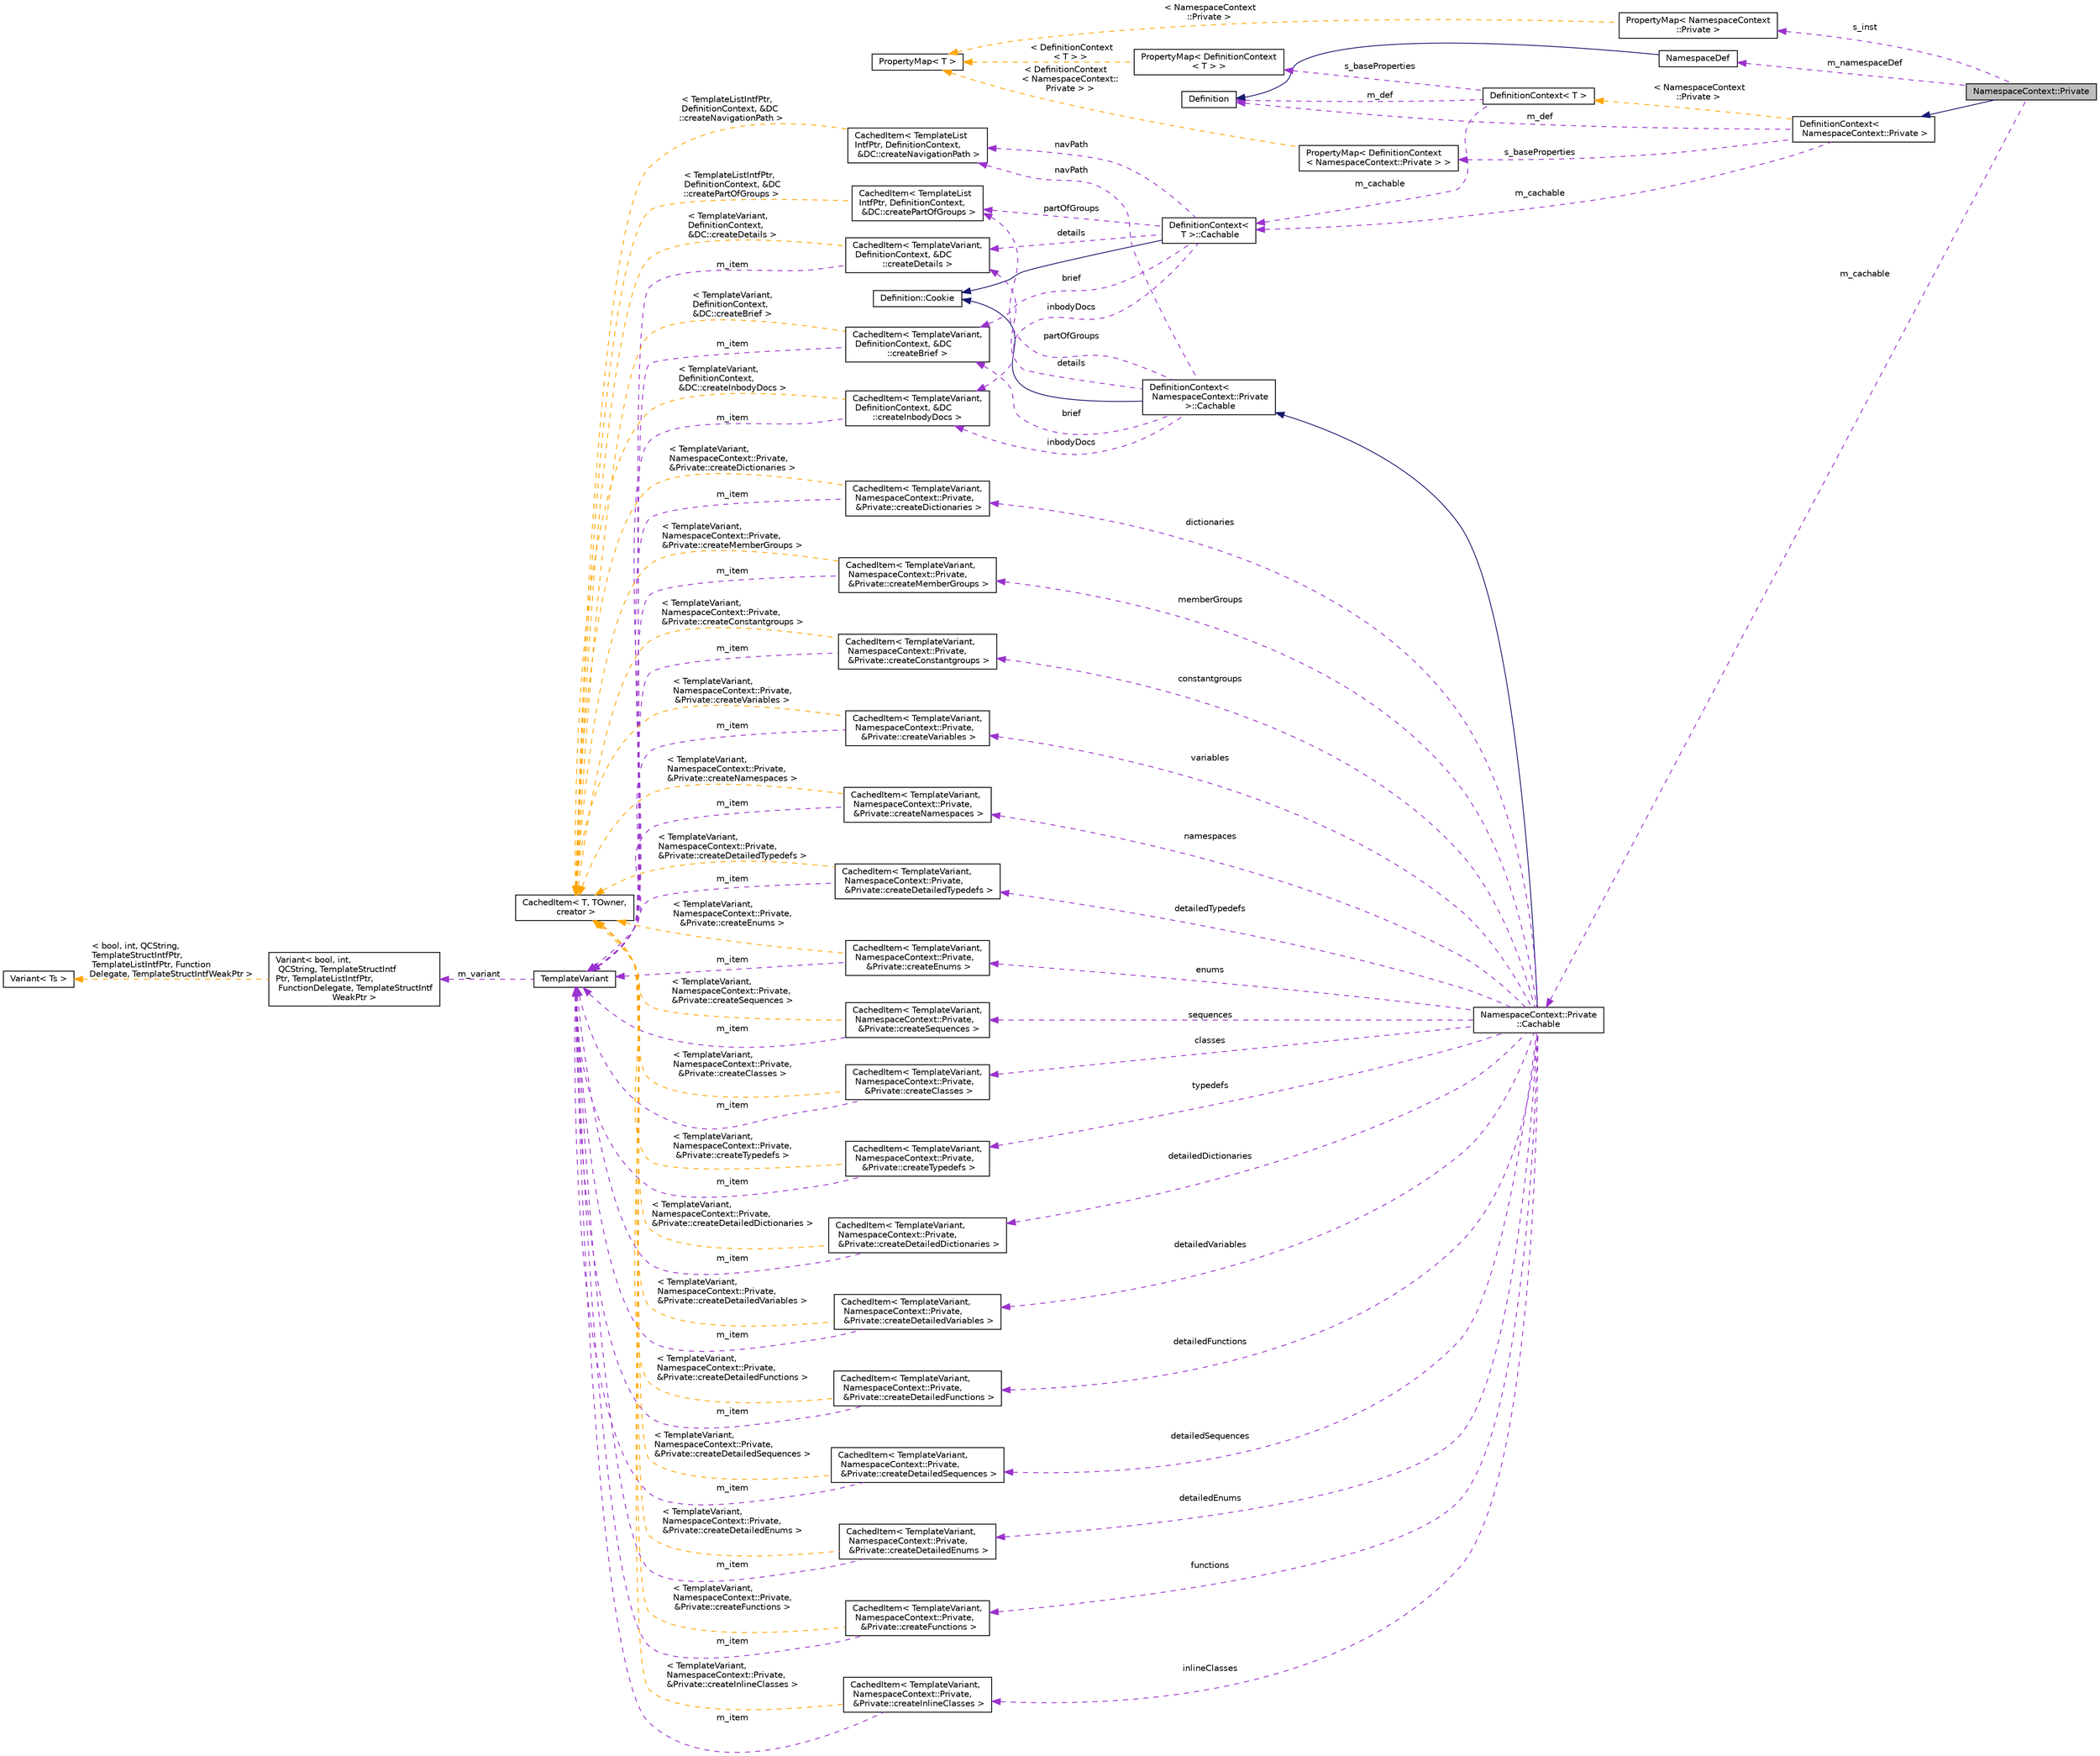 digraph "NamespaceContext::Private"
{
 // INTERACTIVE_SVG=YES
 // LATEX_PDF_SIZE
  edge [fontname="Helvetica",fontsize="10",labelfontname="Helvetica",labelfontsize="10"];
  node [fontname="Helvetica",fontsize="10",shape=record];
  rankdir="LR";
  Node1 [label="NamespaceContext::Private",height=0.2,width=0.4,color="black", fillcolor="grey75", style="filled", fontcolor="black",tooltip=" "];
  Node2 -> Node1 [dir="back",color="midnightblue",fontsize="10",style="solid",fontname="Helvetica"];
  Node2 [label="DefinitionContext\<\l NamespaceContext::Private \>",height=0.2,width=0.4,color="black", fillcolor="white", style="filled",URL="$d6/d49/class_definition_context.html",tooltip=" "];
  Node3 -> Node2 [dir="back",color="darkorchid3",fontsize="10",style="dashed",label=" s_baseProperties" ,fontname="Helvetica"];
  Node3 [label="PropertyMap\< DefinitionContext\l\< NamespaceContext::Private \> \>",height=0.2,width=0.4,color="black", fillcolor="white", style="filled",URL="$d5/dbf/class_property_map.html",tooltip=" "];
  Node4 -> Node3 [dir="back",color="orange",fontsize="10",style="dashed",label=" \< DefinitionContext\l\< NamespaceContext::\lPrivate \> \>" ,fontname="Helvetica"];
  Node4 [label="PropertyMap\< T \>",height=0.2,width=0.4,color="black", fillcolor="white", style="filled",URL="$d5/dbf/class_property_map.html",tooltip="Class representing a mapping of properties and the corresponding getter function."];
  Node5 -> Node2 [dir="back",color="darkorchid3",fontsize="10",style="dashed",label=" m_def" ,fontname="Helvetica"];
  Node5 [label="Definition",height=0.2,width=0.4,color="black", fillcolor="white", style="filled",URL="$d5/dcc/class_definition.html",tooltip="The common base class of all entity definitions found in the sources."];
  Node6 -> Node2 [dir="back",color="darkorchid3",fontsize="10",style="dashed",label=" m_cachable" ,fontname="Helvetica"];
  Node6 [label="DefinitionContext\<\l T \>::Cachable",height=0.2,width=0.4,color="black", fillcolor="white", style="filled",URL="$d9/d7b/struct_definition_context_1_1_cachable.html",tooltip=" "];
  Node7 -> Node6 [dir="back",color="midnightblue",fontsize="10",style="solid",fontname="Helvetica"];
  Node7 [label="Definition::Cookie",height=0.2,width=0.4,color="black", fillcolor="white", style="filled",URL="$d1/d2f/struct_definition_1_1_cookie.html",tooltip=" "];
  Node8 -> Node6 [dir="back",color="darkorchid3",fontsize="10",style="dashed",label=" details" ,fontname="Helvetica"];
  Node8 [label="CachedItem\< TemplateVariant,\l DefinitionContext, &DC\l::createDetails \>",height=0.2,width=0.4,color="black", fillcolor="white", style="filled",URL="$d7/dc1/class_cached_item.html",tooltip=" "];
  Node9 -> Node8 [dir="back",color="darkorchid3",fontsize="10",style="dashed",label=" m_item" ,fontname="Helvetica"];
  Node9 [label="TemplateVariant",height=0.2,width=0.4,color="black", fillcolor="white", style="filled",URL="$d1/dba/class_template_variant.html",tooltip="Variant type which can hold one value of a fixed set of types."];
  Node10 -> Node9 [dir="back",color="darkorchid3",fontsize="10",style="dashed",label=" m_variant" ,fontname="Helvetica"];
  Node10 [label="Variant\< bool, int,\l QCString, TemplateStructIntf\lPtr, TemplateListIntfPtr,\l FunctionDelegate, TemplateStructIntf\lWeakPtr \>",height=0.2,width=0.4,color="black", fillcolor="white", style="filled",URL="$de/d1e/struct_variant.html",tooltip=" "];
  Node11 -> Node10 [dir="back",color="orange",fontsize="10",style="dashed",label=" \< bool, int, QCString,\l TemplateStructIntfPtr,\l TemplateListIntfPtr, Function\lDelegate, TemplateStructIntfWeakPtr \>" ,fontname="Helvetica"];
  Node11 [label="Variant\< Ts \>",height=0.2,width=0.4,color="black", fillcolor="white", style="filled",URL="$de/d1e/struct_variant.html",tooltip="Implementation of a variant container (similar to C++17's std::variant)."];
  Node12 -> Node8 [dir="back",color="orange",fontsize="10",style="dashed",label=" \< TemplateVariant,\l DefinitionContext,\l &DC::createDetails \>" ,fontname="Helvetica"];
  Node12 [label="CachedItem\< T, TOwner,\l creator \>",height=0.2,width=0.4,color="black", fillcolor="white", style="filled",URL="$d7/dc1/class_cached_item.html",tooltip="Wrapper for data that needs to be cached."];
  Node13 -> Node6 [dir="back",color="darkorchid3",fontsize="10",style="dashed",label=" brief" ,fontname="Helvetica"];
  Node13 [label="CachedItem\< TemplateVariant,\l DefinitionContext, &DC\l::createBrief \>",height=0.2,width=0.4,color="black", fillcolor="white", style="filled",URL="$d7/dc1/class_cached_item.html",tooltip=" "];
  Node9 -> Node13 [dir="back",color="darkorchid3",fontsize="10",style="dashed",label=" m_item" ,fontname="Helvetica"];
  Node12 -> Node13 [dir="back",color="orange",fontsize="10",style="dashed",label=" \< TemplateVariant,\l DefinitionContext,\l &DC::createBrief \>" ,fontname="Helvetica"];
  Node14 -> Node6 [dir="back",color="darkorchid3",fontsize="10",style="dashed",label=" navPath" ,fontname="Helvetica"];
  Node14 [label="CachedItem\< TemplateList\lIntfPtr, DefinitionContext,\l &DC::createNavigationPath \>",height=0.2,width=0.4,color="black", fillcolor="white", style="filled",URL="$d7/dc1/class_cached_item.html",tooltip=" "];
  Node12 -> Node14 [dir="back",color="orange",fontsize="10",style="dashed",label=" \< TemplateListIntfPtr,\l DefinitionContext, &DC\l::createNavigationPath \>" ,fontname="Helvetica"];
  Node15 -> Node6 [dir="back",color="darkorchid3",fontsize="10",style="dashed",label=" partOfGroups" ,fontname="Helvetica"];
  Node15 [label="CachedItem\< TemplateList\lIntfPtr, DefinitionContext,\l &DC::createPartOfGroups \>",height=0.2,width=0.4,color="black", fillcolor="white", style="filled",URL="$d7/dc1/class_cached_item.html",tooltip=" "];
  Node12 -> Node15 [dir="back",color="orange",fontsize="10",style="dashed",label=" \< TemplateListIntfPtr,\l DefinitionContext, &DC\l::createPartOfGroups \>" ,fontname="Helvetica"];
  Node16 -> Node6 [dir="back",color="darkorchid3",fontsize="10",style="dashed",label=" inbodyDocs" ,fontname="Helvetica"];
  Node16 [label="CachedItem\< TemplateVariant,\l DefinitionContext, &DC\l::createInbodyDocs \>",height=0.2,width=0.4,color="black", fillcolor="white", style="filled",URL="$d7/dc1/class_cached_item.html",tooltip=" "];
  Node9 -> Node16 [dir="back",color="darkorchid3",fontsize="10",style="dashed",label=" m_item" ,fontname="Helvetica"];
  Node12 -> Node16 [dir="back",color="orange",fontsize="10",style="dashed",label=" \< TemplateVariant,\l DefinitionContext,\l &DC::createInbodyDocs \>" ,fontname="Helvetica"];
  Node17 -> Node2 [dir="back",color="orange",fontsize="10",style="dashed",label=" \< NamespaceContext\l::Private \>" ,fontname="Helvetica"];
  Node17 [label="DefinitionContext\< T \>",height=0.2,width=0.4,color="black", fillcolor="white", style="filled",URL="$d6/d49/class_definition_context.html",tooltip=" "];
  Node5 -> Node17 [dir="back",color="darkorchid3",fontsize="10",style="dashed",label=" m_def" ,fontname="Helvetica"];
  Node18 -> Node17 [dir="back",color="darkorchid3",fontsize="10",style="dashed",label=" s_baseProperties" ,fontname="Helvetica"];
  Node18 [label="PropertyMap\< DefinitionContext\l\< T \> \>",height=0.2,width=0.4,color="black", fillcolor="white", style="filled",URL="$d5/dbf/class_property_map.html",tooltip=" "];
  Node4 -> Node18 [dir="back",color="orange",fontsize="10",style="dashed",label=" \< DefinitionContext\l\< T \> \>" ,fontname="Helvetica"];
  Node6 -> Node17 [dir="back",color="darkorchid3",fontsize="10",style="dashed",label=" m_cachable" ,fontname="Helvetica"];
  Node19 -> Node1 [dir="back",color="darkorchid3",fontsize="10",style="dashed",label=" m_namespaceDef" ,fontname="Helvetica"];
  Node19 [label="NamespaceDef",height=0.2,width=0.4,color="black", fillcolor="white", style="filled",URL="$d0/d07/class_namespace_def.html",tooltip="An abstract interface of a namespace symbol."];
  Node5 -> Node19 [dir="back",color="midnightblue",fontsize="10",style="solid",fontname="Helvetica"];
  Node20 -> Node1 [dir="back",color="darkorchid3",fontsize="10",style="dashed",label=" s_inst" ,fontname="Helvetica"];
  Node20 [label="PropertyMap\< NamespaceContext\l::Private \>",height=0.2,width=0.4,color="black", fillcolor="white", style="filled",URL="$d5/dbf/class_property_map.html",tooltip=" "];
  Node4 -> Node20 [dir="back",color="orange",fontsize="10",style="dashed",label=" \< NamespaceContext\l::Private \>" ,fontname="Helvetica"];
  Node21 -> Node1 [dir="back",color="darkorchid3",fontsize="10",style="dashed",label=" m_cachable" ,fontname="Helvetica"];
  Node21 [label="NamespaceContext::Private\l::Cachable",height=0.2,width=0.4,color="black", fillcolor="white", style="filled",URL="$d1/d10/struct_namespace_context_1_1_private_1_1_cachable.html",tooltip=" "];
  Node22 -> Node21 [dir="back",color="midnightblue",fontsize="10",style="solid",fontname="Helvetica"];
  Node22 [label="DefinitionContext\<\l NamespaceContext::Private\l \>::Cachable",height=0.2,width=0.4,color="black", fillcolor="white", style="filled",URL="$d9/d7b/struct_definition_context_1_1_cachable.html",tooltip=" "];
  Node7 -> Node22 [dir="back",color="midnightblue",fontsize="10",style="solid",fontname="Helvetica"];
  Node8 -> Node22 [dir="back",color="darkorchid3",fontsize="10",style="dashed",label=" details" ,fontname="Helvetica"];
  Node13 -> Node22 [dir="back",color="darkorchid3",fontsize="10",style="dashed",label=" brief" ,fontname="Helvetica"];
  Node14 -> Node22 [dir="back",color="darkorchid3",fontsize="10",style="dashed",label=" navPath" ,fontname="Helvetica"];
  Node15 -> Node22 [dir="back",color="darkorchid3",fontsize="10",style="dashed",label=" partOfGroups" ,fontname="Helvetica"];
  Node16 -> Node22 [dir="back",color="darkorchid3",fontsize="10",style="dashed",label=" inbodyDocs" ,fontname="Helvetica"];
  Node23 -> Node21 [dir="back",color="darkorchid3",fontsize="10",style="dashed",label=" classes" ,fontname="Helvetica"];
  Node23 [label="CachedItem\< TemplateVariant,\l NamespaceContext::Private,\l &Private::createClasses \>",height=0.2,width=0.4,color="black", fillcolor="white", style="filled",URL="$d7/dc1/class_cached_item.html",tooltip=" "];
  Node9 -> Node23 [dir="back",color="darkorchid3",fontsize="10",style="dashed",label=" m_item" ,fontname="Helvetica"];
  Node12 -> Node23 [dir="back",color="orange",fontsize="10",style="dashed",label=" \< TemplateVariant,\l NamespaceContext::Private,\l &Private::createClasses \>" ,fontname="Helvetica"];
  Node24 -> Node21 [dir="back",color="darkorchid3",fontsize="10",style="dashed",label=" typedefs" ,fontname="Helvetica"];
  Node24 [label="CachedItem\< TemplateVariant,\l NamespaceContext::Private,\l &Private::createTypedefs \>",height=0.2,width=0.4,color="black", fillcolor="white", style="filled",URL="$d7/dc1/class_cached_item.html",tooltip=" "];
  Node9 -> Node24 [dir="back",color="darkorchid3",fontsize="10",style="dashed",label=" m_item" ,fontname="Helvetica"];
  Node12 -> Node24 [dir="back",color="orange",fontsize="10",style="dashed",label=" \< TemplateVariant,\l NamespaceContext::Private,\l &Private::createTypedefs \>" ,fontname="Helvetica"];
  Node25 -> Node21 [dir="back",color="darkorchid3",fontsize="10",style="dashed",label=" detailedDictionaries" ,fontname="Helvetica"];
  Node25 [label="CachedItem\< TemplateVariant,\l NamespaceContext::Private,\l &Private::createDetailedDictionaries \>",height=0.2,width=0.4,color="black", fillcolor="white", style="filled",URL="$d7/dc1/class_cached_item.html",tooltip=" "];
  Node9 -> Node25 [dir="back",color="darkorchid3",fontsize="10",style="dashed",label=" m_item" ,fontname="Helvetica"];
  Node12 -> Node25 [dir="back",color="orange",fontsize="10",style="dashed",label=" \< TemplateVariant,\l NamespaceContext::Private,\l &Private::createDetailedDictionaries \>" ,fontname="Helvetica"];
  Node26 -> Node21 [dir="back",color="darkorchid3",fontsize="10",style="dashed",label=" detailedVariables" ,fontname="Helvetica"];
  Node26 [label="CachedItem\< TemplateVariant,\l NamespaceContext::Private,\l &Private::createDetailedVariables \>",height=0.2,width=0.4,color="black", fillcolor="white", style="filled",URL="$d7/dc1/class_cached_item.html",tooltip=" "];
  Node9 -> Node26 [dir="back",color="darkorchid3",fontsize="10",style="dashed",label=" m_item" ,fontname="Helvetica"];
  Node12 -> Node26 [dir="back",color="orange",fontsize="10",style="dashed",label=" \< TemplateVariant,\l NamespaceContext::Private,\l &Private::createDetailedVariables \>" ,fontname="Helvetica"];
  Node27 -> Node21 [dir="back",color="darkorchid3",fontsize="10",style="dashed",label=" detailedFunctions" ,fontname="Helvetica"];
  Node27 [label="CachedItem\< TemplateVariant,\l NamespaceContext::Private,\l &Private::createDetailedFunctions \>",height=0.2,width=0.4,color="black", fillcolor="white", style="filled",URL="$d7/dc1/class_cached_item.html",tooltip=" "];
  Node9 -> Node27 [dir="back",color="darkorchid3",fontsize="10",style="dashed",label=" m_item" ,fontname="Helvetica"];
  Node12 -> Node27 [dir="back",color="orange",fontsize="10",style="dashed",label=" \< TemplateVariant,\l NamespaceContext::Private,\l &Private::createDetailedFunctions \>" ,fontname="Helvetica"];
  Node28 -> Node21 [dir="back",color="darkorchid3",fontsize="10",style="dashed",label=" detailedSequences" ,fontname="Helvetica"];
  Node28 [label="CachedItem\< TemplateVariant,\l NamespaceContext::Private,\l &Private::createDetailedSequences \>",height=0.2,width=0.4,color="black", fillcolor="white", style="filled",URL="$d7/dc1/class_cached_item.html",tooltip=" "];
  Node9 -> Node28 [dir="back",color="darkorchid3",fontsize="10",style="dashed",label=" m_item" ,fontname="Helvetica"];
  Node12 -> Node28 [dir="back",color="orange",fontsize="10",style="dashed",label=" \< TemplateVariant,\l NamespaceContext::Private,\l &Private::createDetailedSequences \>" ,fontname="Helvetica"];
  Node29 -> Node21 [dir="back",color="darkorchid3",fontsize="10",style="dashed",label=" inlineClasses" ,fontname="Helvetica"];
  Node29 [label="CachedItem\< TemplateVariant,\l NamespaceContext::Private,\l &Private::createInlineClasses \>",height=0.2,width=0.4,color="black", fillcolor="white", style="filled",URL="$d7/dc1/class_cached_item.html",tooltip=" "];
  Node9 -> Node29 [dir="back",color="darkorchid3",fontsize="10",style="dashed",label=" m_item" ,fontname="Helvetica"];
  Node12 -> Node29 [dir="back",color="orange",fontsize="10",style="dashed",label=" \< TemplateVariant,\l NamespaceContext::Private,\l &Private::createInlineClasses \>" ,fontname="Helvetica"];
  Node30 -> Node21 [dir="back",color="darkorchid3",fontsize="10",style="dashed",label=" dictionaries" ,fontname="Helvetica"];
  Node30 [label="CachedItem\< TemplateVariant,\l NamespaceContext::Private,\l &Private::createDictionaries \>",height=0.2,width=0.4,color="black", fillcolor="white", style="filled",URL="$d7/dc1/class_cached_item.html",tooltip=" "];
  Node9 -> Node30 [dir="back",color="darkorchid3",fontsize="10",style="dashed",label=" m_item" ,fontname="Helvetica"];
  Node12 -> Node30 [dir="back",color="orange",fontsize="10",style="dashed",label=" \< TemplateVariant,\l NamespaceContext::Private,\l &Private::createDictionaries \>" ,fontname="Helvetica"];
  Node31 -> Node21 [dir="back",color="darkorchid3",fontsize="10",style="dashed",label=" memberGroups" ,fontname="Helvetica"];
  Node31 [label="CachedItem\< TemplateVariant,\l NamespaceContext::Private,\l &Private::createMemberGroups \>",height=0.2,width=0.4,color="black", fillcolor="white", style="filled",URL="$d7/dc1/class_cached_item.html",tooltip=" "];
  Node9 -> Node31 [dir="back",color="darkorchid3",fontsize="10",style="dashed",label=" m_item" ,fontname="Helvetica"];
  Node12 -> Node31 [dir="back",color="orange",fontsize="10",style="dashed",label=" \< TemplateVariant,\l NamespaceContext::Private,\l &Private::createMemberGroups \>" ,fontname="Helvetica"];
  Node32 -> Node21 [dir="back",color="darkorchid3",fontsize="10",style="dashed",label=" constantgroups" ,fontname="Helvetica"];
  Node32 [label="CachedItem\< TemplateVariant,\l NamespaceContext::Private,\l &Private::createConstantgroups \>",height=0.2,width=0.4,color="black", fillcolor="white", style="filled",URL="$d7/dc1/class_cached_item.html",tooltip=" "];
  Node9 -> Node32 [dir="back",color="darkorchid3",fontsize="10",style="dashed",label=" m_item" ,fontname="Helvetica"];
  Node12 -> Node32 [dir="back",color="orange",fontsize="10",style="dashed",label=" \< TemplateVariant,\l NamespaceContext::Private,\l &Private::createConstantgroups \>" ,fontname="Helvetica"];
  Node33 -> Node21 [dir="back",color="darkorchid3",fontsize="10",style="dashed",label=" variables" ,fontname="Helvetica"];
  Node33 [label="CachedItem\< TemplateVariant,\l NamespaceContext::Private,\l &Private::createVariables \>",height=0.2,width=0.4,color="black", fillcolor="white", style="filled",URL="$d7/dc1/class_cached_item.html",tooltip=" "];
  Node9 -> Node33 [dir="back",color="darkorchid3",fontsize="10",style="dashed",label=" m_item" ,fontname="Helvetica"];
  Node12 -> Node33 [dir="back",color="orange",fontsize="10",style="dashed",label=" \< TemplateVariant,\l NamespaceContext::Private,\l &Private::createVariables \>" ,fontname="Helvetica"];
  Node34 -> Node21 [dir="back",color="darkorchid3",fontsize="10",style="dashed",label=" namespaces" ,fontname="Helvetica"];
  Node34 [label="CachedItem\< TemplateVariant,\l NamespaceContext::Private,\l &Private::createNamespaces \>",height=0.2,width=0.4,color="black", fillcolor="white", style="filled",URL="$d7/dc1/class_cached_item.html",tooltip=" "];
  Node9 -> Node34 [dir="back",color="darkorchid3",fontsize="10",style="dashed",label=" m_item" ,fontname="Helvetica"];
  Node12 -> Node34 [dir="back",color="orange",fontsize="10",style="dashed",label=" \< TemplateVariant,\l NamespaceContext::Private,\l &Private::createNamespaces \>" ,fontname="Helvetica"];
  Node35 -> Node21 [dir="back",color="darkorchid3",fontsize="10",style="dashed",label=" detailedTypedefs" ,fontname="Helvetica"];
  Node35 [label="CachedItem\< TemplateVariant,\l NamespaceContext::Private,\l &Private::createDetailedTypedefs \>",height=0.2,width=0.4,color="black", fillcolor="white", style="filled",URL="$d7/dc1/class_cached_item.html",tooltip=" "];
  Node9 -> Node35 [dir="back",color="darkorchid3",fontsize="10",style="dashed",label=" m_item" ,fontname="Helvetica"];
  Node12 -> Node35 [dir="back",color="orange",fontsize="10",style="dashed",label=" \< TemplateVariant,\l NamespaceContext::Private,\l &Private::createDetailedTypedefs \>" ,fontname="Helvetica"];
  Node36 -> Node21 [dir="back",color="darkorchid3",fontsize="10",style="dashed",label=" enums" ,fontname="Helvetica"];
  Node36 [label="CachedItem\< TemplateVariant,\l NamespaceContext::Private,\l &Private::createEnums \>",height=0.2,width=0.4,color="black", fillcolor="white", style="filled",URL="$d7/dc1/class_cached_item.html",tooltip=" "];
  Node9 -> Node36 [dir="back",color="darkorchid3",fontsize="10",style="dashed",label=" m_item" ,fontname="Helvetica"];
  Node12 -> Node36 [dir="back",color="orange",fontsize="10",style="dashed",label=" \< TemplateVariant,\l NamespaceContext::Private,\l &Private::createEnums \>" ,fontname="Helvetica"];
  Node37 -> Node21 [dir="back",color="darkorchid3",fontsize="10",style="dashed",label=" sequences" ,fontname="Helvetica"];
  Node37 [label="CachedItem\< TemplateVariant,\l NamespaceContext::Private,\l &Private::createSequences \>",height=0.2,width=0.4,color="black", fillcolor="white", style="filled",URL="$d7/dc1/class_cached_item.html",tooltip=" "];
  Node9 -> Node37 [dir="back",color="darkorchid3",fontsize="10",style="dashed",label=" m_item" ,fontname="Helvetica"];
  Node12 -> Node37 [dir="back",color="orange",fontsize="10",style="dashed",label=" \< TemplateVariant,\l NamespaceContext::Private,\l &Private::createSequences \>" ,fontname="Helvetica"];
  Node38 -> Node21 [dir="back",color="darkorchid3",fontsize="10",style="dashed",label=" detailedEnums" ,fontname="Helvetica"];
  Node38 [label="CachedItem\< TemplateVariant,\l NamespaceContext::Private,\l &Private::createDetailedEnums \>",height=0.2,width=0.4,color="black", fillcolor="white", style="filled",URL="$d7/dc1/class_cached_item.html",tooltip=" "];
  Node9 -> Node38 [dir="back",color="darkorchid3",fontsize="10",style="dashed",label=" m_item" ,fontname="Helvetica"];
  Node12 -> Node38 [dir="back",color="orange",fontsize="10",style="dashed",label=" \< TemplateVariant,\l NamespaceContext::Private,\l &Private::createDetailedEnums \>" ,fontname="Helvetica"];
  Node39 -> Node21 [dir="back",color="darkorchid3",fontsize="10",style="dashed",label=" functions" ,fontname="Helvetica"];
  Node39 [label="CachedItem\< TemplateVariant,\l NamespaceContext::Private,\l &Private::createFunctions \>",height=0.2,width=0.4,color="black", fillcolor="white", style="filled",URL="$d7/dc1/class_cached_item.html",tooltip=" "];
  Node9 -> Node39 [dir="back",color="darkorchid3",fontsize="10",style="dashed",label=" m_item" ,fontname="Helvetica"];
  Node12 -> Node39 [dir="back",color="orange",fontsize="10",style="dashed",label=" \< TemplateVariant,\l NamespaceContext::Private,\l &Private::createFunctions \>" ,fontname="Helvetica"];
}
